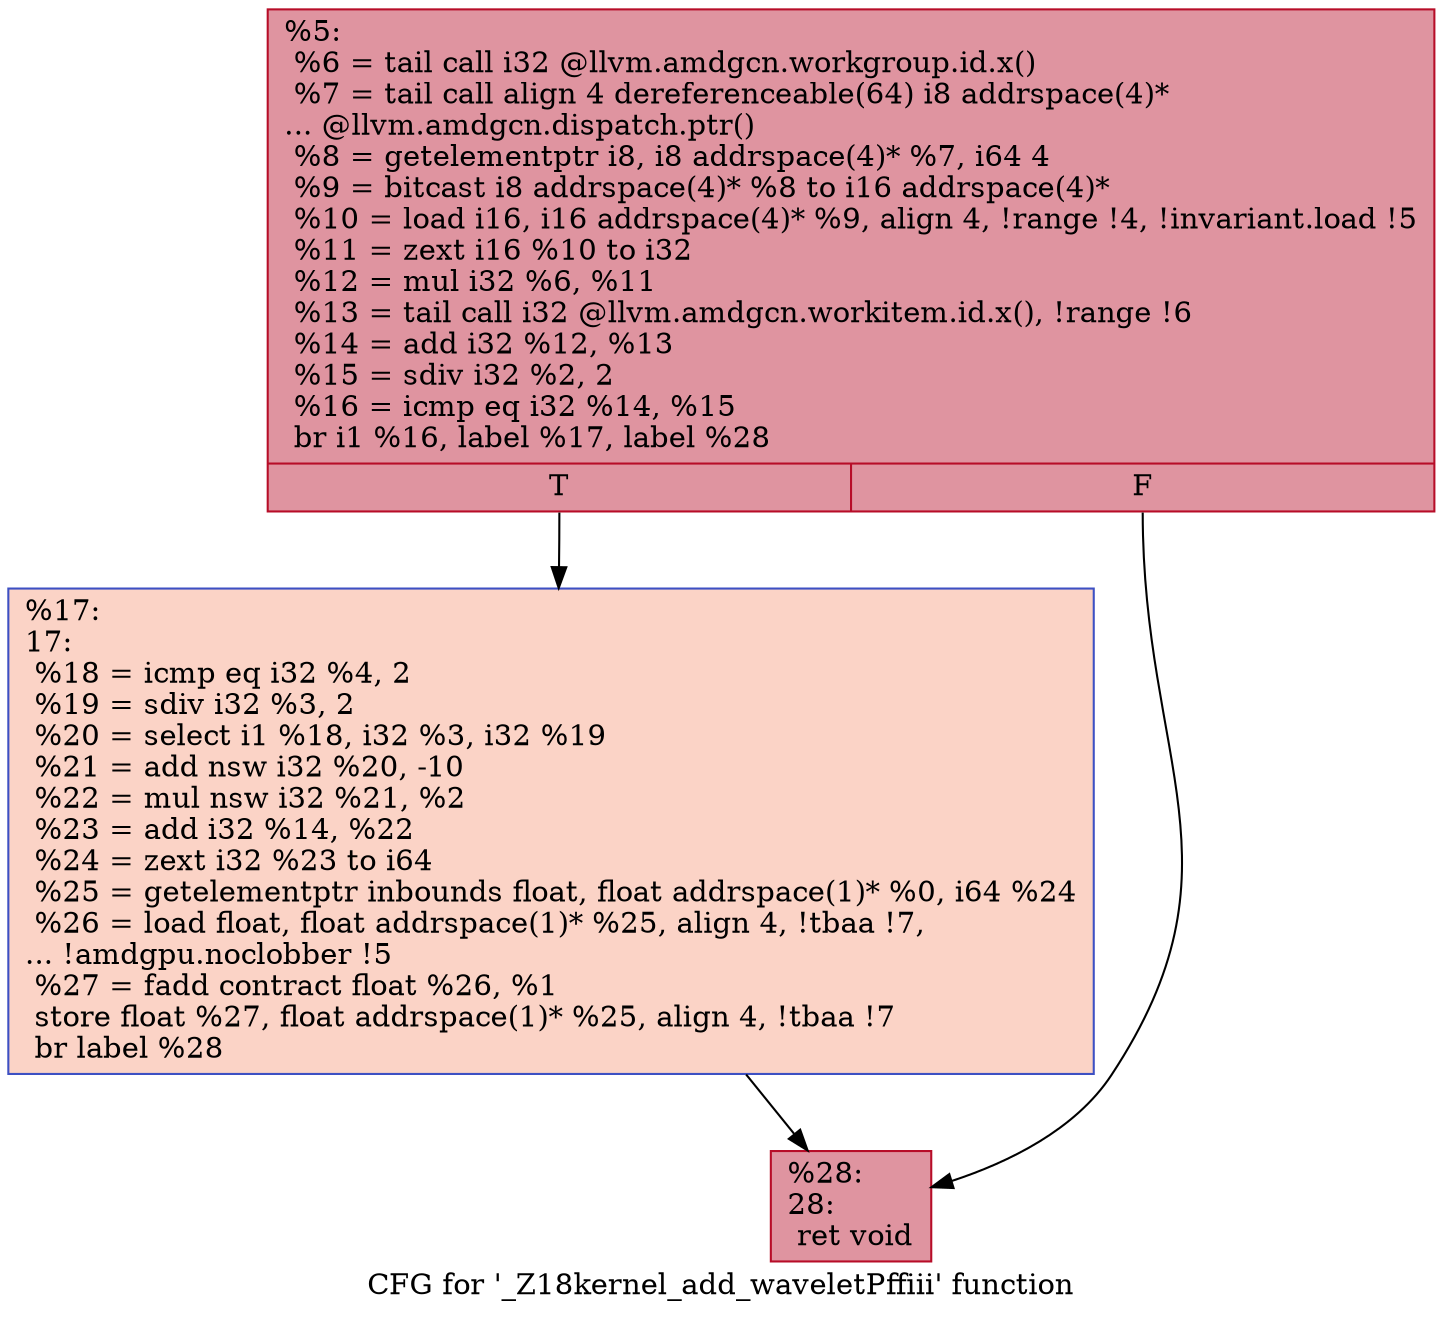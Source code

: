 digraph "CFG for '_Z18kernel_add_waveletPffiii' function" {
	label="CFG for '_Z18kernel_add_waveletPffiii' function";

	Node0x4be60e0 [shape=record,color="#b70d28ff", style=filled, fillcolor="#b70d2870",label="{%5:\l  %6 = tail call i32 @llvm.amdgcn.workgroup.id.x()\l  %7 = tail call align 4 dereferenceable(64) i8 addrspace(4)*\l... @llvm.amdgcn.dispatch.ptr()\l  %8 = getelementptr i8, i8 addrspace(4)* %7, i64 4\l  %9 = bitcast i8 addrspace(4)* %8 to i16 addrspace(4)*\l  %10 = load i16, i16 addrspace(4)* %9, align 4, !range !4, !invariant.load !5\l  %11 = zext i16 %10 to i32\l  %12 = mul i32 %6, %11\l  %13 = tail call i32 @llvm.amdgcn.workitem.id.x(), !range !6\l  %14 = add i32 %12, %13\l  %15 = sdiv i32 %2, 2\l  %16 = icmp eq i32 %14, %15\l  br i1 %16, label %17, label %28\l|{<s0>T|<s1>F}}"];
	Node0x4be60e0:s0 -> Node0x4be6ba0;
	Node0x4be60e0:s1 -> Node0x4be8110;
	Node0x4be6ba0 [shape=record,color="#3d50c3ff", style=filled, fillcolor="#f59c7d70",label="{%17:\l17:                                               \l  %18 = icmp eq i32 %4, 2\l  %19 = sdiv i32 %3, 2\l  %20 = select i1 %18, i32 %3, i32 %19\l  %21 = add nsw i32 %20, -10\l  %22 = mul nsw i32 %21, %2\l  %23 = add i32 %14, %22\l  %24 = zext i32 %23 to i64\l  %25 = getelementptr inbounds float, float addrspace(1)* %0, i64 %24\l  %26 = load float, float addrspace(1)* %25, align 4, !tbaa !7,\l... !amdgpu.noclobber !5\l  %27 = fadd contract float %26, %1\l  store float %27, float addrspace(1)* %25, align 4, !tbaa !7\l  br label %28\l}"];
	Node0x4be6ba0 -> Node0x4be8110;
	Node0x4be8110 [shape=record,color="#b70d28ff", style=filled, fillcolor="#b70d2870",label="{%28:\l28:                                               \l  ret void\l}"];
}
